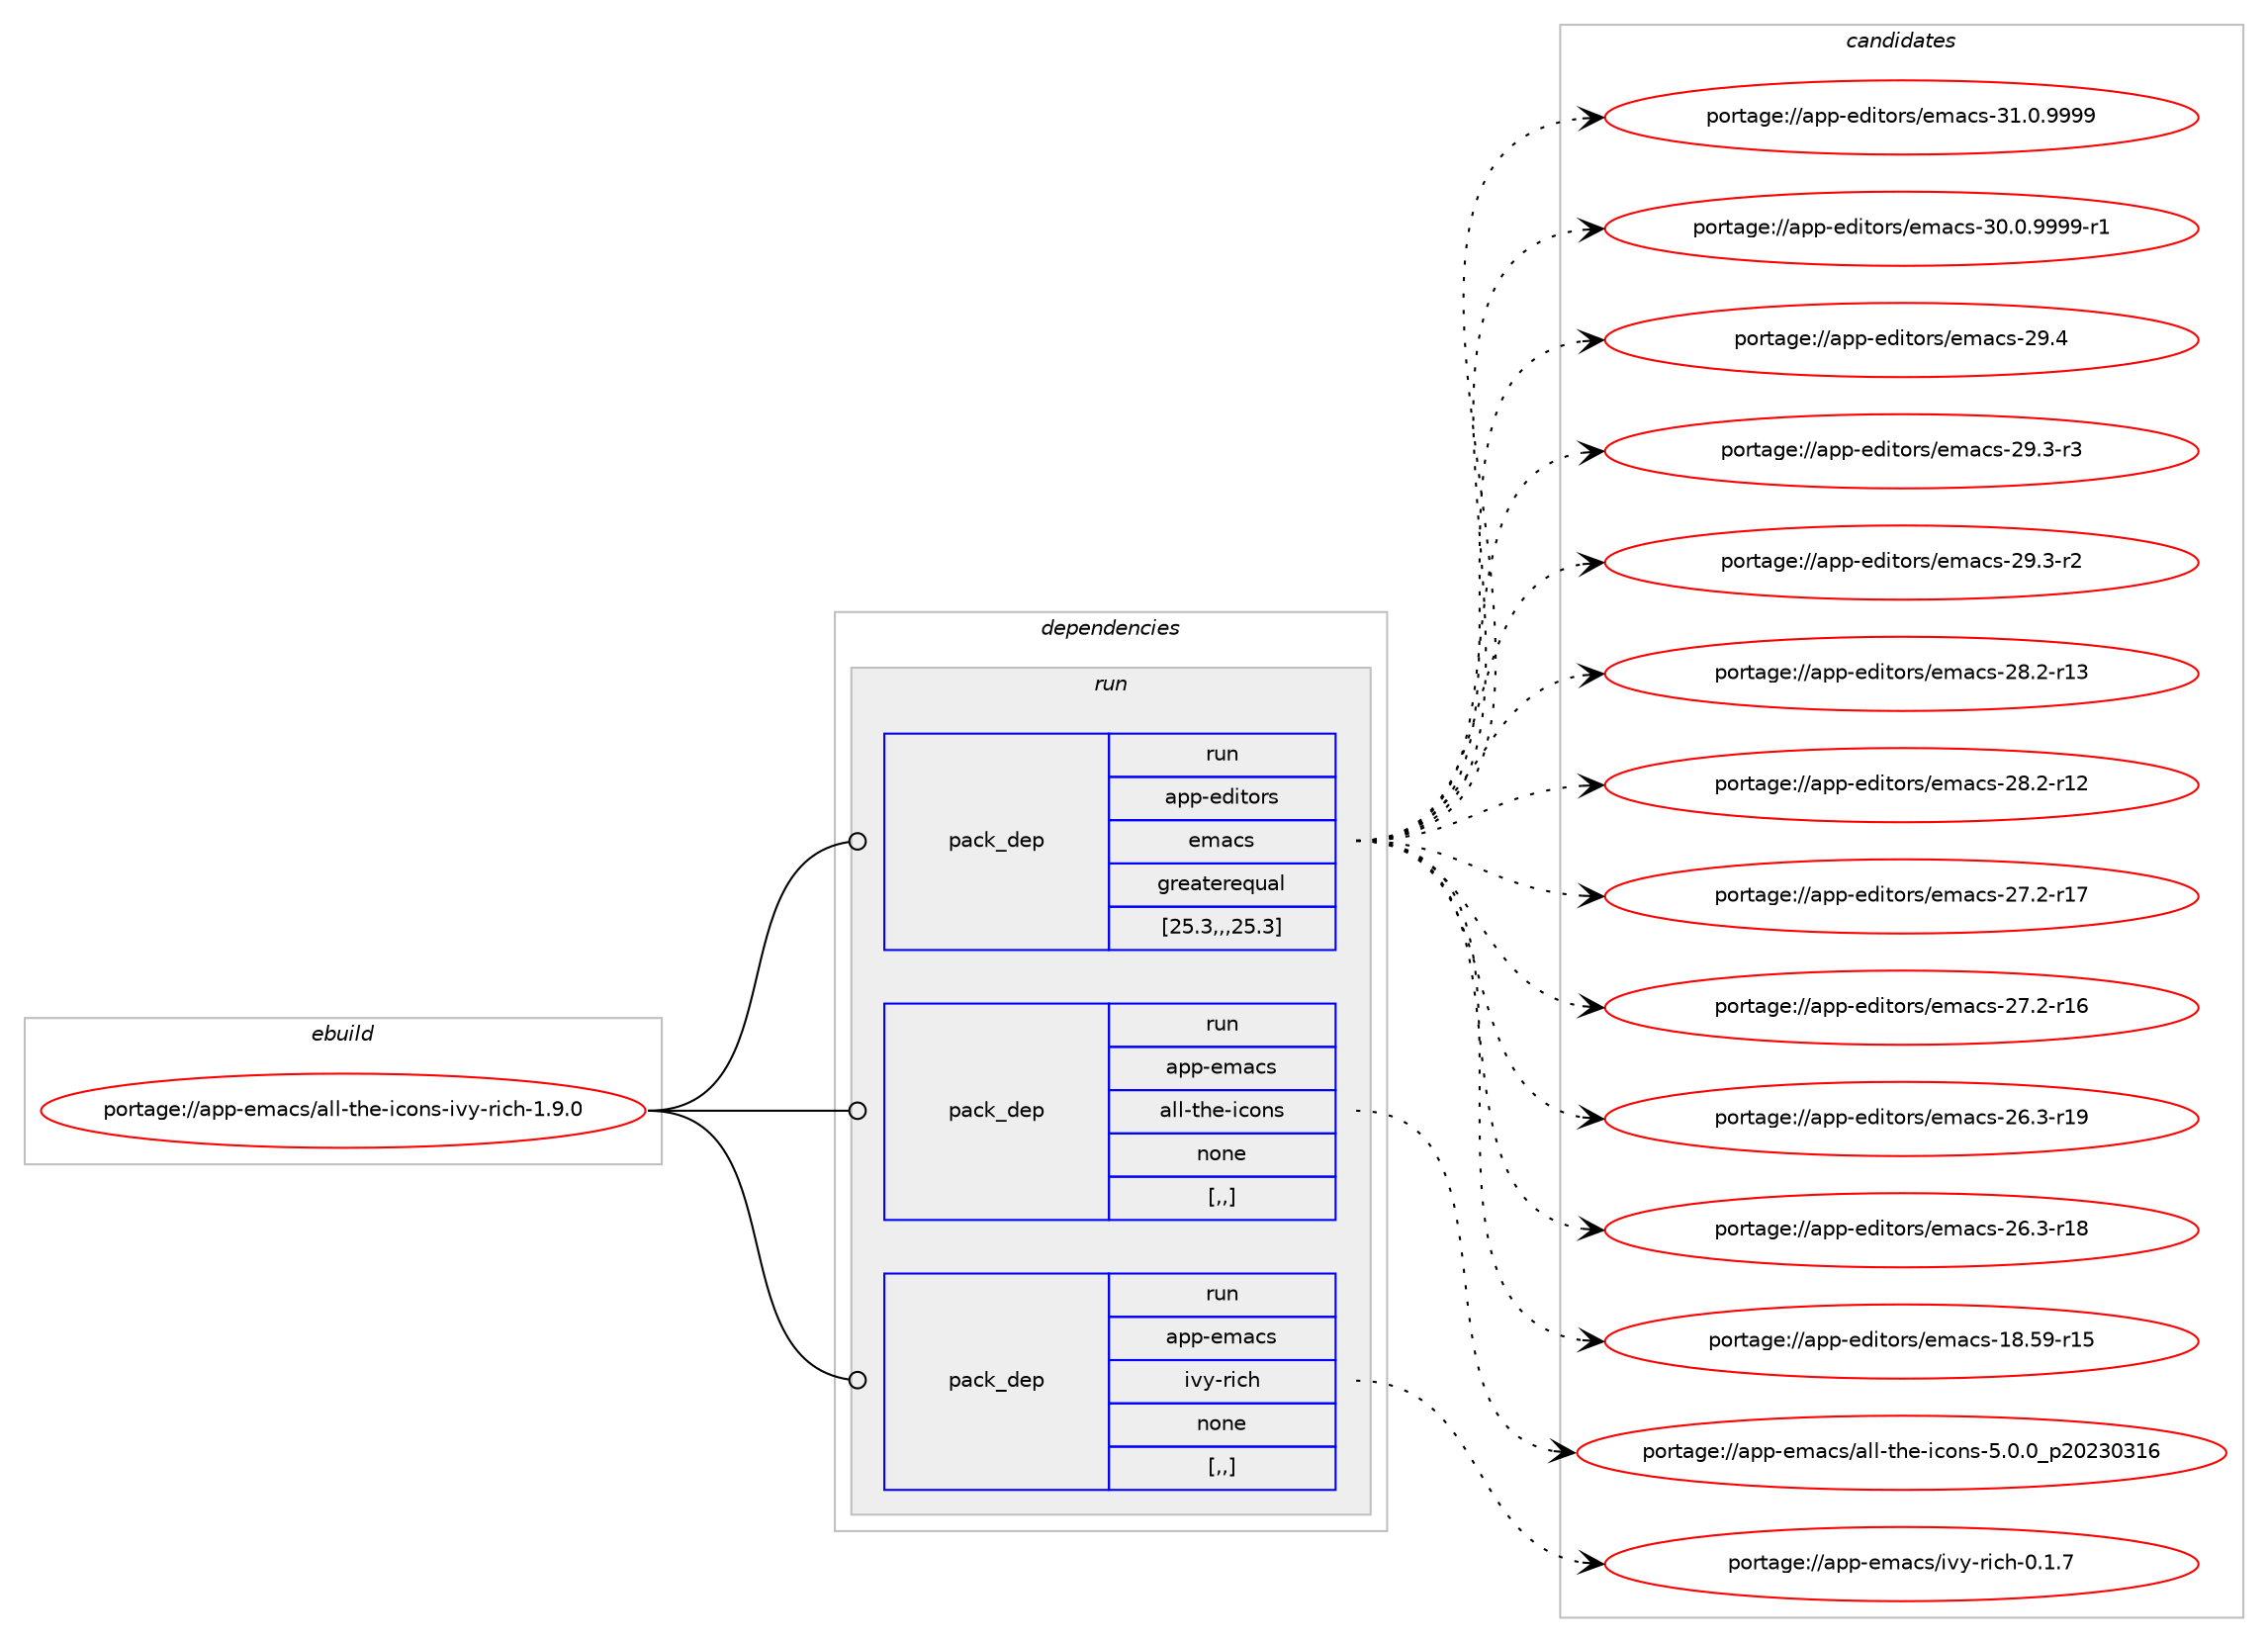 digraph prolog {

# *************
# Graph options
# *************

newrank=true;
concentrate=true;
compound=true;
graph [rankdir=LR,fontname=Helvetica,fontsize=10,ranksep=1.5];#, ranksep=2.5, nodesep=0.2];
edge  [arrowhead=vee];
node  [fontname=Helvetica,fontsize=10];

# **********
# The ebuild
# **********

subgraph cluster_leftcol {
color=gray;
label=<<i>ebuild</i>>;
id [label="portage://app-emacs/all-the-icons-ivy-rich-1.9.0", color=red, width=4, href="../app-emacs/all-the-icons-ivy-rich-1.9.0.svg"];
}

# ****************
# The dependencies
# ****************

subgraph cluster_midcol {
color=gray;
label=<<i>dependencies</i>>;
subgraph cluster_compile {
fillcolor="#eeeeee";
style=filled;
label=<<i>compile</i>>;
}
subgraph cluster_compileandrun {
fillcolor="#eeeeee";
style=filled;
label=<<i>compile and run</i>>;
}
subgraph cluster_run {
fillcolor="#eeeeee";
style=filled;
label=<<i>run</i>>;
subgraph pack15927 {
dependency22212 [label=<<TABLE BORDER="0" CELLBORDER="1" CELLSPACING="0" CELLPADDING="4" WIDTH="220"><TR><TD ROWSPAN="6" CELLPADDING="30">pack_dep</TD></TR><TR><TD WIDTH="110">run</TD></TR><TR><TD>app-editors</TD></TR><TR><TD>emacs</TD></TR><TR><TD>greaterequal</TD></TR><TR><TD>[25.3,,,25.3]</TD></TR></TABLE>>, shape=none, color=blue];
}
id:e -> dependency22212:w [weight=20,style="solid",arrowhead="odot"];
subgraph pack15928 {
dependency22213 [label=<<TABLE BORDER="0" CELLBORDER="1" CELLSPACING="0" CELLPADDING="4" WIDTH="220"><TR><TD ROWSPAN="6" CELLPADDING="30">pack_dep</TD></TR><TR><TD WIDTH="110">run</TD></TR><TR><TD>app-emacs</TD></TR><TR><TD>all-the-icons</TD></TR><TR><TD>none</TD></TR><TR><TD>[,,]</TD></TR></TABLE>>, shape=none, color=blue];
}
id:e -> dependency22213:w [weight=20,style="solid",arrowhead="odot"];
subgraph pack15929 {
dependency22214 [label=<<TABLE BORDER="0" CELLBORDER="1" CELLSPACING="0" CELLPADDING="4" WIDTH="220"><TR><TD ROWSPAN="6" CELLPADDING="30">pack_dep</TD></TR><TR><TD WIDTH="110">run</TD></TR><TR><TD>app-emacs</TD></TR><TR><TD>ivy-rich</TD></TR><TR><TD>none</TD></TR><TR><TD>[,,]</TD></TR></TABLE>>, shape=none, color=blue];
}
id:e -> dependency22214:w [weight=20,style="solid",arrowhead="odot"];
}
}

# **************
# The candidates
# **************

subgraph cluster_choices {
rank=same;
color=gray;
label=<<i>candidates</i>>;

subgraph choice15927 {
color=black;
nodesep=1;
choice971121124510110010511611111411547101109979911545514946484657575757 [label="portage://app-editors/emacs-31.0.9999", color=red, width=4,href="../app-editors/emacs-31.0.9999.svg"];
choice9711211245101100105116111114115471011099799115455148464846575757574511449 [label="portage://app-editors/emacs-30.0.9999-r1", color=red, width=4,href="../app-editors/emacs-30.0.9999-r1.svg"];
choice97112112451011001051161111141154710110997991154550574652 [label="portage://app-editors/emacs-29.4", color=red, width=4,href="../app-editors/emacs-29.4.svg"];
choice971121124510110010511611111411547101109979911545505746514511451 [label="portage://app-editors/emacs-29.3-r3", color=red, width=4,href="../app-editors/emacs-29.3-r3.svg"];
choice971121124510110010511611111411547101109979911545505746514511450 [label="portage://app-editors/emacs-29.3-r2", color=red, width=4,href="../app-editors/emacs-29.3-r2.svg"];
choice97112112451011001051161111141154710110997991154550564650451144951 [label="portage://app-editors/emacs-28.2-r13", color=red, width=4,href="../app-editors/emacs-28.2-r13.svg"];
choice97112112451011001051161111141154710110997991154550564650451144950 [label="portage://app-editors/emacs-28.2-r12", color=red, width=4,href="../app-editors/emacs-28.2-r12.svg"];
choice97112112451011001051161111141154710110997991154550554650451144955 [label="portage://app-editors/emacs-27.2-r17", color=red, width=4,href="../app-editors/emacs-27.2-r17.svg"];
choice97112112451011001051161111141154710110997991154550554650451144954 [label="portage://app-editors/emacs-27.2-r16", color=red, width=4,href="../app-editors/emacs-27.2-r16.svg"];
choice97112112451011001051161111141154710110997991154550544651451144957 [label="portage://app-editors/emacs-26.3-r19", color=red, width=4,href="../app-editors/emacs-26.3-r19.svg"];
choice97112112451011001051161111141154710110997991154550544651451144956 [label="portage://app-editors/emacs-26.3-r18", color=red, width=4,href="../app-editors/emacs-26.3-r18.svg"];
choice9711211245101100105116111114115471011099799115454956465357451144953 [label="portage://app-editors/emacs-18.59-r15", color=red, width=4,href="../app-editors/emacs-18.59-r15.svg"];
dependency22212:e -> choice971121124510110010511611111411547101109979911545514946484657575757:w [style=dotted,weight="100"];
dependency22212:e -> choice9711211245101100105116111114115471011099799115455148464846575757574511449:w [style=dotted,weight="100"];
dependency22212:e -> choice97112112451011001051161111141154710110997991154550574652:w [style=dotted,weight="100"];
dependency22212:e -> choice971121124510110010511611111411547101109979911545505746514511451:w [style=dotted,weight="100"];
dependency22212:e -> choice971121124510110010511611111411547101109979911545505746514511450:w [style=dotted,weight="100"];
dependency22212:e -> choice97112112451011001051161111141154710110997991154550564650451144951:w [style=dotted,weight="100"];
dependency22212:e -> choice97112112451011001051161111141154710110997991154550564650451144950:w [style=dotted,weight="100"];
dependency22212:e -> choice97112112451011001051161111141154710110997991154550554650451144955:w [style=dotted,weight="100"];
dependency22212:e -> choice97112112451011001051161111141154710110997991154550554650451144954:w [style=dotted,weight="100"];
dependency22212:e -> choice97112112451011001051161111141154710110997991154550544651451144957:w [style=dotted,weight="100"];
dependency22212:e -> choice97112112451011001051161111141154710110997991154550544651451144956:w [style=dotted,weight="100"];
dependency22212:e -> choice9711211245101100105116111114115471011099799115454956465357451144953:w [style=dotted,weight="100"];
}
subgraph choice15928 {
color=black;
nodesep=1;
choice971121124510110997991154797108108451161041014510599111110115455346484648951125048505148514954 [label="portage://app-emacs/all-the-icons-5.0.0_p20230316", color=red, width=4,href="../app-emacs/all-the-icons-5.0.0_p20230316.svg"];
dependency22213:e -> choice971121124510110997991154797108108451161041014510599111110115455346484648951125048505148514954:w [style=dotted,weight="100"];
}
subgraph choice15929 {
color=black;
nodesep=1;
choice97112112451011099799115471051181214511410599104454846494655 [label="portage://app-emacs/ivy-rich-0.1.7", color=red, width=4,href="../app-emacs/ivy-rich-0.1.7.svg"];
dependency22214:e -> choice97112112451011099799115471051181214511410599104454846494655:w [style=dotted,weight="100"];
}
}

}
